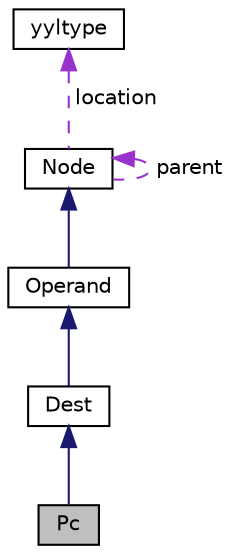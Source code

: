 digraph "Pc"
{
  edge [fontname="Helvetica",fontsize="10",labelfontname="Helvetica",labelfontsize="10"];
  node [fontname="Helvetica",fontsize="10",shape=record];
  Node4 [label="Pc",height=0.2,width=0.4,color="black", fillcolor="grey75", style="filled", fontcolor="black"];
  Node5 -> Node4 [dir="back",color="midnightblue",fontsize="10",style="solid"];
  Node5 [label="Dest",height=0.2,width=0.4,color="black", fillcolor="white", style="filled",URL="$class_dest.html"];
  Node6 -> Node5 [dir="back",color="midnightblue",fontsize="10",style="solid"];
  Node6 [label="Operand",height=0.2,width=0.4,color="black", fillcolor="white", style="filled",URL="$class_operand.html"];
  Node7 -> Node6 [dir="back",color="midnightblue",fontsize="10",style="solid"];
  Node7 [label="Node",height=0.2,width=0.4,color="black", fillcolor="white", style="filled",URL="$class_node.html"];
  Node7 -> Node7 [dir="back",color="darkorchid3",fontsize="10",style="dashed",label=" parent" ];
  Node8 -> Node7 [dir="back",color="darkorchid3",fontsize="10",style="dashed",label=" location" ];
  Node8 [label="yyltype",height=0.2,width=0.4,color="black", fillcolor="white", style="filled",URL="$structyyltype.html"];
}
